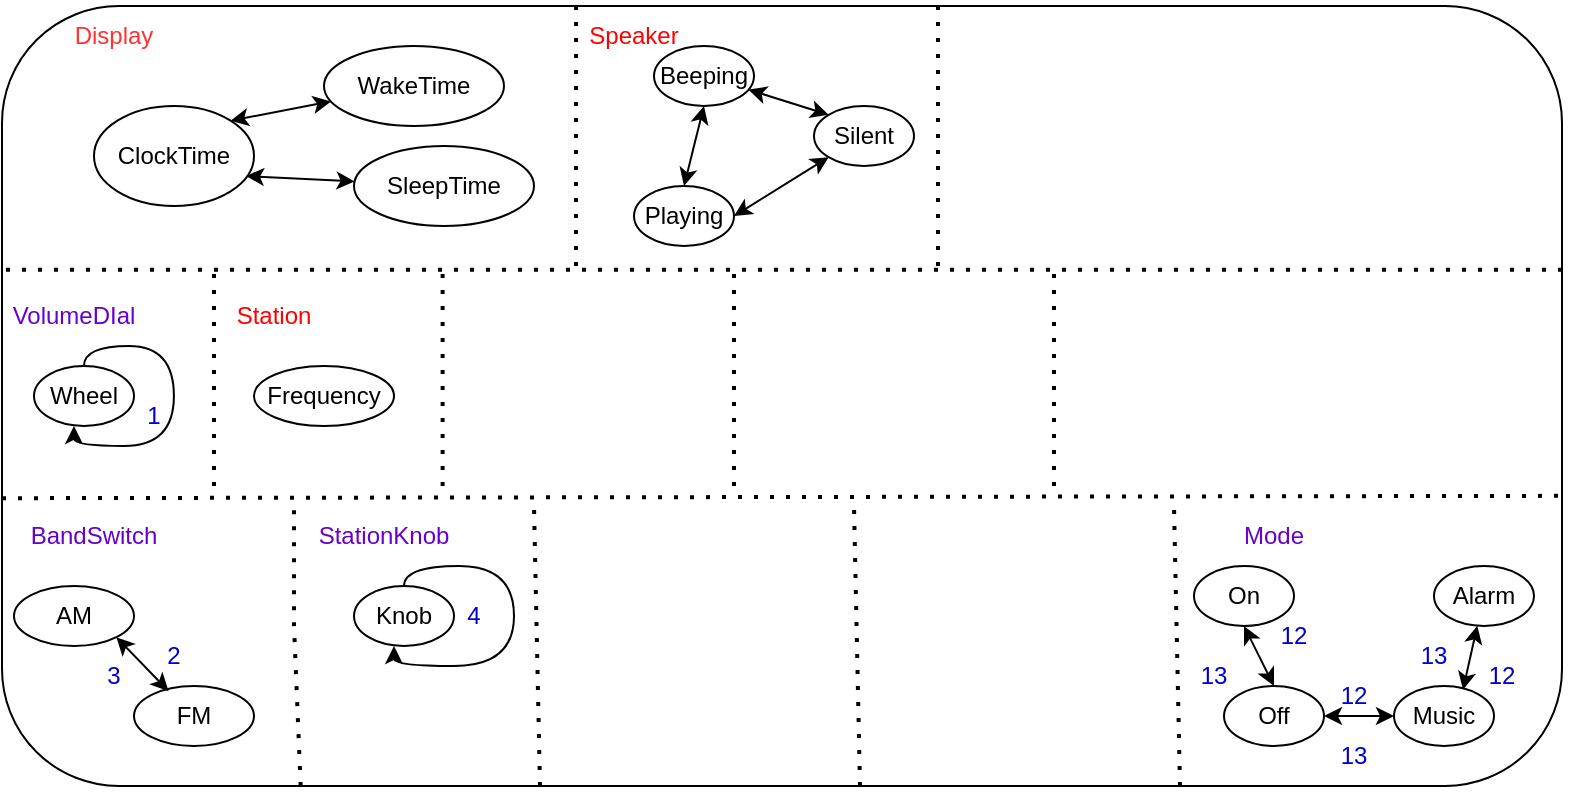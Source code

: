 <mxfile version="24.2.9" type="github">
  <diagram name="Страница — 1" id="ehPM1bGdodeN690fZ78S">
    <mxGraphModel dx="941" dy="515" grid="1" gridSize="10" guides="1" tooltips="1" connect="1" arrows="1" fold="1" page="1" pageScale="1" pageWidth="827" pageHeight="1169" math="0" shadow="0">
      <root>
        <mxCell id="0" />
        <mxCell id="1" parent="0" />
        <mxCell id="pjE8JFhtJ5nJoqJJm5eJ-1" value="" style="rounded=1;whiteSpace=wrap;html=1;" vertex="1" parent="1">
          <mxGeometry x="24" y="70" width="780" height="390" as="geometry" />
        </mxCell>
        <mxCell id="pjE8JFhtJ5nJoqJJm5eJ-2" value="" style="endArrow=none;dashed=1;html=1;dashPattern=1 3;strokeWidth=2;rounded=0;entryX=0.001;entryY=0.338;entryDx=0;entryDy=0;entryPerimeter=0;exitX=1;exitY=0.338;exitDx=0;exitDy=0;exitPerimeter=0;" edge="1" parent="1" source="pjE8JFhtJ5nJoqJJm5eJ-1" target="pjE8JFhtJ5nJoqJJm5eJ-1">
          <mxGeometry width="50" height="50" relative="1" as="geometry">
            <mxPoint x="810" y="192" as="sourcePoint" />
            <mxPoint x="13.12" y="150" as="targetPoint" />
          </mxGeometry>
        </mxCell>
        <mxCell id="pjE8JFhtJ5nJoqJJm5eJ-3" value="" style="endArrow=none;dashed=1;html=1;dashPattern=1 3;strokeWidth=2;rounded=0;exitX=0;exitY=0.631;exitDx=0;exitDy=0;exitPerimeter=0;entryX=1.001;entryY=0.628;entryDx=0;entryDy=0;entryPerimeter=0;" edge="1" parent="1" source="pjE8JFhtJ5nJoqJJm5eJ-1" target="pjE8JFhtJ5nJoqJJm5eJ-1">
          <mxGeometry width="50" height="50" relative="1" as="geometry">
            <mxPoint x="170" y="360" as="sourcePoint" />
            <mxPoint x="220" y="310" as="targetPoint" />
          </mxGeometry>
        </mxCell>
        <mxCell id="pjE8JFhtJ5nJoqJJm5eJ-4" value="" style="endArrow=none;dashed=1;html=1;dashPattern=1 3;strokeWidth=2;rounded=0;entryX=0.368;entryY=-0.005;entryDx=0;entryDy=0;entryPerimeter=0;" edge="1" parent="1" target="pjE8JFhtJ5nJoqJJm5eJ-1">
          <mxGeometry width="50" height="50" relative="1" as="geometry">
            <mxPoint x="311" y="200" as="sourcePoint" />
            <mxPoint x="440" y="370" as="targetPoint" />
          </mxGeometry>
        </mxCell>
        <mxCell id="pjE8JFhtJ5nJoqJJm5eJ-5" value="" style="endArrow=none;dashed=1;html=1;dashPattern=1 3;strokeWidth=2;rounded=0;entryX=0.6;entryY=0;entryDx=0;entryDy=0;entryPerimeter=0;" edge="1" parent="1" target="pjE8JFhtJ5nJoqJJm5eJ-1">
          <mxGeometry width="50" height="50" relative="1" as="geometry">
            <mxPoint x="492" y="200" as="sourcePoint" />
            <mxPoint x="550" y="120" as="targetPoint" />
          </mxGeometry>
        </mxCell>
        <mxCell id="pjE8JFhtJ5nJoqJJm5eJ-6" value="&lt;font color=&quot;#ff3333&quot;&gt;Display&lt;/font&gt;" style="text;html=1;align=center;verticalAlign=middle;whiteSpace=wrap;rounded=0;" vertex="1" parent="1">
          <mxGeometry x="50" y="70" width="60" height="30" as="geometry" />
        </mxCell>
        <mxCell id="pjE8JFhtJ5nJoqJJm5eJ-7" value="ClockTime" style="ellipse;whiteSpace=wrap;html=1;" vertex="1" parent="1">
          <mxGeometry x="70" y="120" width="80" height="50" as="geometry" />
        </mxCell>
        <mxCell id="pjE8JFhtJ5nJoqJJm5eJ-8" value="WakeTime" style="ellipse;whiteSpace=wrap;html=1;" vertex="1" parent="1">
          <mxGeometry x="185" y="90" width="90" height="40" as="geometry" />
        </mxCell>
        <mxCell id="pjE8JFhtJ5nJoqJJm5eJ-10" value="SleepTime" style="ellipse;whiteSpace=wrap;html=1;" vertex="1" parent="1">
          <mxGeometry x="200" y="140" width="90" height="40" as="geometry" />
        </mxCell>
        <mxCell id="pjE8JFhtJ5nJoqJJm5eJ-12" value="" style="endArrow=classic;startArrow=classic;html=1;rounded=0;exitX=1;exitY=0;exitDx=0;exitDy=0;" edge="1" parent="1" source="pjE8JFhtJ5nJoqJJm5eJ-7" target="pjE8JFhtJ5nJoqJJm5eJ-8">
          <mxGeometry width="50" height="50" relative="1" as="geometry">
            <mxPoint x="140" y="140" as="sourcePoint" />
            <mxPoint x="190" y="90" as="targetPoint" />
          </mxGeometry>
        </mxCell>
        <mxCell id="pjE8JFhtJ5nJoqJJm5eJ-13" value="" style="endArrow=classic;startArrow=classic;html=1;rounded=0;exitX=0.95;exitY=0.7;exitDx=0;exitDy=0;exitPerimeter=0;" edge="1" parent="1" source="pjE8JFhtJ5nJoqJJm5eJ-7" target="pjE8JFhtJ5nJoqJJm5eJ-10">
          <mxGeometry width="50" height="50" relative="1" as="geometry">
            <mxPoint x="140" y="150" as="sourcePoint" />
            <mxPoint x="210" y="140" as="targetPoint" />
          </mxGeometry>
        </mxCell>
        <mxCell id="pjE8JFhtJ5nJoqJJm5eJ-14" value="" style="endArrow=none;dashed=1;html=1;dashPattern=1 3;strokeWidth=2;rounded=0;exitX=0.153;exitY=1;exitDx=0;exitDy=0;exitPerimeter=0;" edge="1" parent="1">
          <mxGeometry width="50" height="50" relative="1" as="geometry">
            <mxPoint x="173.34" y="460" as="sourcePoint" />
            <mxPoint x="170" y="320" as="targetPoint" />
            <Array as="points">
              <mxPoint x="170" y="380" />
            </Array>
          </mxGeometry>
        </mxCell>
        <mxCell id="pjE8JFhtJ5nJoqJJm5eJ-15" value="" style="endArrow=none;dashed=1;html=1;dashPattern=1 3;strokeWidth=2;rounded=0;exitX=0.153;exitY=1;exitDx=0;exitDy=0;exitPerimeter=0;" edge="1" parent="1">
          <mxGeometry width="50" height="50" relative="1" as="geometry">
            <mxPoint x="293" y="460" as="sourcePoint" />
            <mxPoint x="290" y="320" as="targetPoint" />
          </mxGeometry>
        </mxCell>
        <mxCell id="pjE8JFhtJ5nJoqJJm5eJ-16" value="" style="endArrow=none;dashed=1;html=1;dashPattern=1 3;strokeWidth=2;rounded=0;exitX=0.153;exitY=1;exitDx=0;exitDy=0;exitPerimeter=0;" edge="1" parent="1">
          <mxGeometry width="50" height="50" relative="1" as="geometry">
            <mxPoint x="453" y="460" as="sourcePoint" />
            <mxPoint x="450" y="320" as="targetPoint" />
          </mxGeometry>
        </mxCell>
        <mxCell id="pjE8JFhtJ5nJoqJJm5eJ-17" value="" style="endArrow=none;dashed=1;html=1;dashPattern=1 3;strokeWidth=2;rounded=0;exitX=0.153;exitY=1;exitDx=0;exitDy=0;exitPerimeter=0;" edge="1" parent="1">
          <mxGeometry width="50" height="50" relative="1" as="geometry">
            <mxPoint x="613" y="460" as="sourcePoint" />
            <mxPoint x="610" y="320" as="targetPoint" />
          </mxGeometry>
        </mxCell>
        <mxCell id="pjE8JFhtJ5nJoqJJm5eJ-18" value="&lt;font color=&quot;#6600cc&quot;&gt;BandSwitch&lt;/font&gt;" style="text;html=1;align=center;verticalAlign=middle;whiteSpace=wrap;rounded=0;" vertex="1" parent="1">
          <mxGeometry x="40" y="320" width="60" height="30" as="geometry" />
        </mxCell>
        <mxCell id="pjE8JFhtJ5nJoqJJm5eJ-19" value="AM" style="ellipse;whiteSpace=wrap;html=1;" vertex="1" parent="1">
          <mxGeometry x="30" y="360" width="60" height="30" as="geometry" />
        </mxCell>
        <mxCell id="pjE8JFhtJ5nJoqJJm5eJ-21" value="FM" style="ellipse;whiteSpace=wrap;html=1;" vertex="1" parent="1">
          <mxGeometry x="90" y="410" width="60" height="30" as="geometry" />
        </mxCell>
        <mxCell id="pjE8JFhtJ5nJoqJJm5eJ-22" value="" style="endArrow=classic;startArrow=classic;html=1;rounded=0;exitX=1;exitY=1;exitDx=0;exitDy=0;entryX=0.288;entryY=0.086;entryDx=0;entryDy=0;entryPerimeter=0;" edge="1" parent="1" source="pjE8JFhtJ5nJoqJJm5eJ-19" target="pjE8JFhtJ5nJoqJJm5eJ-21">
          <mxGeometry width="50" height="50" relative="1" as="geometry">
            <mxPoint x="100" y="410" as="sourcePoint" />
            <mxPoint x="150" y="360" as="targetPoint" />
          </mxGeometry>
        </mxCell>
        <mxCell id="pjE8JFhtJ5nJoqJJm5eJ-23" value="&lt;font color=&quot;#6600cc&quot;&gt;StationKnob&lt;/font&gt;" style="text;html=1;align=center;verticalAlign=middle;whiteSpace=wrap;rounded=0;" vertex="1" parent="1">
          <mxGeometry x="185" y="320" width="60" height="30" as="geometry" />
        </mxCell>
        <mxCell id="pjE8JFhtJ5nJoqJJm5eJ-24" value="Knob" style="ellipse;whiteSpace=wrap;html=1;" vertex="1" parent="1">
          <mxGeometry x="200" y="360" width="50" height="30" as="geometry" />
        </mxCell>
        <mxCell id="pjE8JFhtJ5nJoqJJm5eJ-26" value="" style="endArrow=classic;html=1;rounded=0;edgeStyle=orthogonalEdgeStyle;curved=1;exitX=0.5;exitY=0;exitDx=0;exitDy=0;" edge="1" parent="1" source="pjE8JFhtJ5nJoqJJm5eJ-24">
          <mxGeometry width="50" height="50" relative="1" as="geometry">
            <mxPoint x="220" y="410" as="sourcePoint" />
            <mxPoint x="220" y="390" as="targetPoint" />
            <Array as="points">
              <mxPoint x="225" y="350" />
              <mxPoint x="280" y="350" />
              <mxPoint x="280" y="400" />
              <mxPoint x="220" y="400" />
            </Array>
          </mxGeometry>
        </mxCell>
        <mxCell id="pjE8JFhtJ5nJoqJJm5eJ-27" value="&lt;font color=&quot;#6600cc&quot;&gt;Mode&lt;/font&gt;" style="text;html=1;align=center;verticalAlign=middle;whiteSpace=wrap;rounded=0;" vertex="1" parent="1">
          <mxGeometry x="630" y="320" width="60" height="30" as="geometry" />
        </mxCell>
        <mxCell id="pjE8JFhtJ5nJoqJJm5eJ-28" value="On" style="ellipse;whiteSpace=wrap;html=1;" vertex="1" parent="1">
          <mxGeometry x="620" y="350" width="50" height="30" as="geometry" />
        </mxCell>
        <mxCell id="pjE8JFhtJ5nJoqJJm5eJ-29" value="Off" style="ellipse;whiteSpace=wrap;html=1;" vertex="1" parent="1">
          <mxGeometry x="635" y="410" width="50" height="30" as="geometry" />
        </mxCell>
        <mxCell id="pjE8JFhtJ5nJoqJJm5eJ-30" value="Music" style="ellipse;whiteSpace=wrap;html=1;" vertex="1" parent="1">
          <mxGeometry x="720" y="410" width="50" height="30" as="geometry" />
        </mxCell>
        <mxCell id="pjE8JFhtJ5nJoqJJm5eJ-31" value="Alarm" style="ellipse;whiteSpace=wrap;html=1;" vertex="1" parent="1">
          <mxGeometry x="740" y="350" width="50" height="30" as="geometry" />
        </mxCell>
        <mxCell id="pjE8JFhtJ5nJoqJJm5eJ-32" value="" style="endArrow=classic;startArrow=classic;html=1;rounded=0;exitX=0.5;exitY=1;exitDx=0;exitDy=0;entryX=0.5;entryY=0;entryDx=0;entryDy=0;" edge="1" parent="1" source="pjE8JFhtJ5nJoqJJm5eJ-28" target="pjE8JFhtJ5nJoqJJm5eJ-29">
          <mxGeometry width="50" height="50" relative="1" as="geometry">
            <mxPoint x="660" y="410" as="sourcePoint" />
            <mxPoint x="710" y="360" as="targetPoint" />
          </mxGeometry>
        </mxCell>
        <mxCell id="pjE8JFhtJ5nJoqJJm5eJ-33" value="" style="endArrow=classic;startArrow=classic;html=1;rounded=0;entryX=1;entryY=0.5;entryDx=0;entryDy=0;" edge="1" parent="1" source="pjE8JFhtJ5nJoqJJm5eJ-30" target="pjE8JFhtJ5nJoqJJm5eJ-29">
          <mxGeometry width="50" height="50" relative="1" as="geometry">
            <mxPoint x="655" y="390" as="sourcePoint" />
            <mxPoint x="675" y="420" as="targetPoint" />
          </mxGeometry>
        </mxCell>
        <mxCell id="pjE8JFhtJ5nJoqJJm5eJ-34" value="" style="endArrow=classic;startArrow=classic;html=1;rounded=0;entryX=0.69;entryY=0.063;entryDx=0;entryDy=0;entryPerimeter=0;" edge="1" parent="1" source="pjE8JFhtJ5nJoqJJm5eJ-31" target="pjE8JFhtJ5nJoqJJm5eJ-30">
          <mxGeometry width="50" height="50" relative="1" as="geometry">
            <mxPoint x="665" y="400" as="sourcePoint" />
            <mxPoint x="685" y="430" as="targetPoint" />
          </mxGeometry>
        </mxCell>
        <mxCell id="pjE8JFhtJ5nJoqJJm5eJ-36" value="" style="endArrow=none;dashed=1;html=1;dashPattern=1 3;strokeWidth=2;rounded=0;" edge="1" parent="1">
          <mxGeometry width="50" height="50" relative="1" as="geometry">
            <mxPoint x="130" y="310" as="sourcePoint" />
            <mxPoint x="130" y="200" as="targetPoint" />
          </mxGeometry>
        </mxCell>
        <mxCell id="pjE8JFhtJ5nJoqJJm5eJ-37" value="" style="endArrow=none;dashed=1;html=1;dashPattern=1 3;strokeWidth=2;rounded=0;" edge="1" parent="1">
          <mxGeometry width="50" height="50" relative="1" as="geometry">
            <mxPoint x="244.31" y="310" as="sourcePoint" />
            <mxPoint x="244.31" y="200" as="targetPoint" />
          </mxGeometry>
        </mxCell>
        <mxCell id="pjE8JFhtJ5nJoqJJm5eJ-38" value="" style="endArrow=none;dashed=1;html=1;dashPattern=1 3;strokeWidth=2;rounded=0;" edge="1" parent="1">
          <mxGeometry width="50" height="50" relative="1" as="geometry">
            <mxPoint x="390" y="310" as="sourcePoint" />
            <mxPoint x="390" y="200" as="targetPoint" />
          </mxGeometry>
        </mxCell>
        <mxCell id="pjE8JFhtJ5nJoqJJm5eJ-39" value="" style="endArrow=none;dashed=1;html=1;dashPattern=1 3;strokeWidth=2;rounded=0;" edge="1" parent="1">
          <mxGeometry width="50" height="50" relative="1" as="geometry">
            <mxPoint x="550" y="310" as="sourcePoint" />
            <mxPoint x="550" y="200" as="targetPoint" />
          </mxGeometry>
        </mxCell>
        <mxCell id="pjE8JFhtJ5nJoqJJm5eJ-40" value="&lt;font color=&quot;#6600cc&quot;&gt;VolumeDIal&lt;/font&gt;" style="text;html=1;align=center;verticalAlign=middle;whiteSpace=wrap;rounded=0;" vertex="1" parent="1">
          <mxGeometry x="30" y="210" width="60" height="30" as="geometry" />
        </mxCell>
        <mxCell id="pjE8JFhtJ5nJoqJJm5eJ-41" value="Wheel" style="ellipse;whiteSpace=wrap;html=1;" vertex="1" parent="1">
          <mxGeometry x="40" y="250" width="50" height="30" as="geometry" />
        </mxCell>
        <mxCell id="pjE8JFhtJ5nJoqJJm5eJ-42" value="" style="endArrow=classic;html=1;rounded=0;edgeStyle=orthogonalEdgeStyle;curved=1;exitX=0.5;exitY=0;exitDx=0;exitDy=0;" edge="1" parent="1">
          <mxGeometry width="50" height="50" relative="1" as="geometry">
            <mxPoint x="64.97" y="249.97" as="sourcePoint" />
            <mxPoint x="59.97" y="279.97" as="targetPoint" />
            <Array as="points">
              <mxPoint x="64.97" y="239.97" />
              <mxPoint x="109.97" y="239.97" />
              <mxPoint x="109.97" y="289.97" />
              <mxPoint x="59.97" y="289.97" />
            </Array>
          </mxGeometry>
        </mxCell>
        <mxCell id="pjE8JFhtJ5nJoqJJm5eJ-43" value="&lt;font color=&quot;#ff0000&quot;&gt;Station&lt;/font&gt;" style="text;html=1;align=center;verticalAlign=middle;whiteSpace=wrap;rounded=0;" vertex="1" parent="1">
          <mxGeometry x="130" y="210" width="60" height="30" as="geometry" />
        </mxCell>
        <mxCell id="pjE8JFhtJ5nJoqJJm5eJ-44" value="Frequency" style="ellipse;whiteSpace=wrap;html=1;" vertex="1" parent="1">
          <mxGeometry x="150" y="250" width="70" height="30" as="geometry" />
        </mxCell>
        <mxCell id="pjE8JFhtJ5nJoqJJm5eJ-47" value="&lt;font color=&quot;#ff0000&quot;&gt;Speaker&lt;/font&gt;" style="text;html=1;align=center;verticalAlign=middle;whiteSpace=wrap;rounded=0;" vertex="1" parent="1">
          <mxGeometry x="310" y="70" width="60" height="30" as="geometry" />
        </mxCell>
        <mxCell id="pjE8JFhtJ5nJoqJJm5eJ-48" value="Beeping" style="ellipse;whiteSpace=wrap;html=1;" vertex="1" parent="1">
          <mxGeometry x="350" y="90" width="50" height="30" as="geometry" />
        </mxCell>
        <mxCell id="pjE8JFhtJ5nJoqJJm5eJ-49" value="Playing" style="ellipse;whiteSpace=wrap;html=1;" vertex="1" parent="1">
          <mxGeometry x="340" y="160" width="50" height="30" as="geometry" />
        </mxCell>
        <mxCell id="pjE8JFhtJ5nJoqJJm5eJ-50" value="Silent" style="ellipse;whiteSpace=wrap;html=1;" vertex="1" parent="1">
          <mxGeometry x="430" y="120" width="50" height="30" as="geometry" />
        </mxCell>
        <mxCell id="pjE8JFhtJ5nJoqJJm5eJ-51" value="" style="endArrow=classic;startArrow=classic;html=1;rounded=0;exitX=1;exitY=0.5;exitDx=0;exitDy=0;entryX=0;entryY=1;entryDx=0;entryDy=0;" edge="1" parent="1" source="pjE8JFhtJ5nJoqJJm5eJ-49" target="pjE8JFhtJ5nJoqJJm5eJ-50">
          <mxGeometry width="50" height="50" relative="1" as="geometry">
            <mxPoint x="400" y="180" as="sourcePoint" />
            <mxPoint x="450" y="130" as="targetPoint" />
          </mxGeometry>
        </mxCell>
        <mxCell id="pjE8JFhtJ5nJoqJJm5eJ-52" value="" style="endArrow=classic;startArrow=classic;html=1;rounded=0;exitX=0;exitY=0;exitDx=0;exitDy=0;" edge="1" parent="1" source="pjE8JFhtJ5nJoqJJm5eJ-50" target="pjE8JFhtJ5nJoqJJm5eJ-48">
          <mxGeometry width="50" height="50" relative="1" as="geometry">
            <mxPoint x="400" y="170" as="sourcePoint" />
            <mxPoint x="450" y="120" as="targetPoint" />
          </mxGeometry>
        </mxCell>
        <mxCell id="pjE8JFhtJ5nJoqJJm5eJ-53" value="" style="endArrow=classic;startArrow=classic;html=1;rounded=0;exitX=0.5;exitY=0;exitDx=0;exitDy=0;entryX=0.5;entryY=1;entryDx=0;entryDy=0;" edge="1" parent="1" source="pjE8JFhtJ5nJoqJJm5eJ-49" target="pjE8JFhtJ5nJoqJJm5eJ-48">
          <mxGeometry width="50" height="50" relative="1" as="geometry">
            <mxPoint x="380" y="190" as="sourcePoint" />
            <mxPoint x="430" y="140" as="targetPoint" />
          </mxGeometry>
        </mxCell>
        <mxCell id="pjE8JFhtJ5nJoqJJm5eJ-55" value="&lt;font color=&quot;#0000cc&quot;&gt;1&lt;br&gt;&lt;/font&gt;" style="text;html=1;align=center;verticalAlign=middle;whiteSpace=wrap;rounded=0;" vertex="1" parent="1">
          <mxGeometry x="70" y="260" width="60" height="30" as="geometry" />
        </mxCell>
        <mxCell id="pjE8JFhtJ5nJoqJJm5eJ-57" value="&lt;font color=&quot;#0000cc&quot;&gt;2&lt;/font&gt;" style="text;html=1;align=center;verticalAlign=middle;whiteSpace=wrap;rounded=0;" vertex="1" parent="1">
          <mxGeometry x="80" y="380" width="60" height="30" as="geometry" />
        </mxCell>
        <mxCell id="pjE8JFhtJ5nJoqJJm5eJ-58" value="&lt;font color=&quot;#0000cc&quot;&gt;3&lt;/font&gt;" style="text;html=1;align=center;verticalAlign=middle;whiteSpace=wrap;rounded=0;" vertex="1" parent="1">
          <mxGeometry x="50" y="390" width="60" height="30" as="geometry" />
        </mxCell>
        <mxCell id="pjE8JFhtJ5nJoqJJm5eJ-59" value="&lt;font color=&quot;#0000cc&quot;&gt;4&lt;/font&gt;" style="text;html=1;align=center;verticalAlign=middle;whiteSpace=wrap;rounded=0;" vertex="1" parent="1">
          <mxGeometry x="230" y="360" width="60" height="30" as="geometry" />
        </mxCell>
        <mxCell id="pjE8JFhtJ5nJoqJJm5eJ-60" value="&lt;font color=&quot;#0000cc&quot;&gt;12&lt;/font&gt;" style="text;html=1;align=center;verticalAlign=middle;whiteSpace=wrap;rounded=0;" vertex="1" parent="1">
          <mxGeometry x="640" y="370" width="60" height="30" as="geometry" />
        </mxCell>
        <mxCell id="pjE8JFhtJ5nJoqJJm5eJ-61" value="&lt;font color=&quot;#0000cc&quot;&gt;12&lt;/font&gt;" style="text;html=1;align=center;verticalAlign=middle;whiteSpace=wrap;rounded=0;" vertex="1" parent="1">
          <mxGeometry x="670" y="400" width="60" height="30" as="geometry" />
        </mxCell>
        <mxCell id="pjE8JFhtJ5nJoqJJm5eJ-62" value="&lt;font color=&quot;#0000cc&quot;&gt;12&lt;/font&gt;" style="text;html=1;align=center;verticalAlign=middle;whiteSpace=wrap;rounded=0;" vertex="1" parent="1">
          <mxGeometry x="744" y="390" width="60" height="30" as="geometry" />
        </mxCell>
        <mxCell id="pjE8JFhtJ5nJoqJJm5eJ-63" value="&lt;font color=&quot;#0000cc&quot;&gt;13&lt;/font&gt;" style="text;html=1;align=center;verticalAlign=middle;whiteSpace=wrap;rounded=0;" vertex="1" parent="1">
          <mxGeometry x="600" y="390" width="60" height="30" as="geometry" />
        </mxCell>
        <mxCell id="pjE8JFhtJ5nJoqJJm5eJ-64" value="&lt;font color=&quot;#0000cc&quot;&gt;13&lt;/font&gt;" style="text;html=1;align=center;verticalAlign=middle;whiteSpace=wrap;rounded=0;" vertex="1" parent="1">
          <mxGeometry x="670" y="430" width="60" height="30" as="geometry" />
        </mxCell>
        <mxCell id="pjE8JFhtJ5nJoqJJm5eJ-65" value="&lt;font color=&quot;#0000cc&quot;&gt;13&lt;/font&gt;" style="text;html=1;align=center;verticalAlign=middle;whiteSpace=wrap;rounded=0;" vertex="1" parent="1">
          <mxGeometry x="710" y="380" width="60" height="30" as="geometry" />
        </mxCell>
      </root>
    </mxGraphModel>
  </diagram>
</mxfile>

